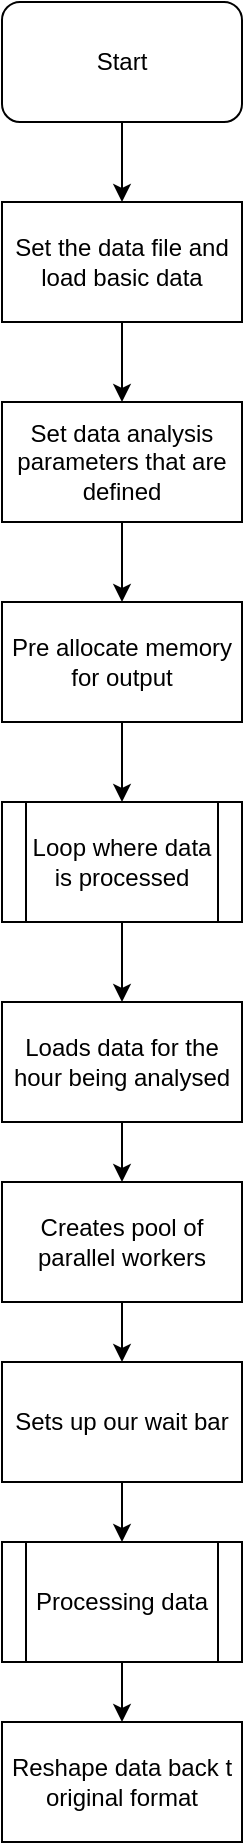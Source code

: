 <mxfile version="16.5.6" type="device"><diagram id="Z-_CwcrgehpPS4BVulxf" name="Page-1"><mxGraphModel dx="715" dy="895" grid="1" gridSize="10" guides="1" tooltips="1" connect="1" arrows="1" fold="1" page="1" pageScale="1" pageWidth="827" pageHeight="1169" math="0" shadow="0"><root><mxCell id="0"/><mxCell id="1" parent="0"/><mxCell id="TjB95iFZEYB1On0mzbbc-3" style="edgeStyle=orthogonalEdgeStyle;rounded=0;orthogonalLoop=1;jettySize=auto;html=1;entryX=0.5;entryY=0;entryDx=0;entryDy=0;" edge="1" parent="1" source="TjB95iFZEYB1On0mzbbc-1" target="TjB95iFZEYB1On0mzbbc-2"><mxGeometry relative="1" as="geometry"/></mxCell><mxCell id="TjB95iFZEYB1On0mzbbc-1" value="Start" style="rounded=1;whiteSpace=wrap;html=1;" vertex="1" parent="1"><mxGeometry x="340" y="40" width="120" height="60" as="geometry"/></mxCell><mxCell id="TjB95iFZEYB1On0mzbbc-5" style="edgeStyle=orthogonalEdgeStyle;rounded=0;orthogonalLoop=1;jettySize=auto;html=1;exitX=0.5;exitY=1;exitDx=0;exitDy=0;entryX=0.5;entryY=0;entryDx=0;entryDy=0;" edge="1" parent="1" source="TjB95iFZEYB1On0mzbbc-2" target="TjB95iFZEYB1On0mzbbc-4"><mxGeometry relative="1" as="geometry"/></mxCell><mxCell id="TjB95iFZEYB1On0mzbbc-2" value="Set the data file and load basic data" style="rounded=0;whiteSpace=wrap;html=1;" vertex="1" parent="1"><mxGeometry x="340" y="140" width="120" height="60" as="geometry"/></mxCell><mxCell id="TjB95iFZEYB1On0mzbbc-7" style="edgeStyle=orthogonalEdgeStyle;rounded=0;orthogonalLoop=1;jettySize=auto;html=1;entryX=0.5;entryY=0;entryDx=0;entryDy=0;" edge="1" parent="1" source="TjB95iFZEYB1On0mzbbc-4" target="TjB95iFZEYB1On0mzbbc-6"><mxGeometry relative="1" as="geometry"/></mxCell><mxCell id="TjB95iFZEYB1On0mzbbc-4" value="Set data analysis parameters that are defined" style="rounded=0;whiteSpace=wrap;html=1;" vertex="1" parent="1"><mxGeometry x="340" y="240" width="120" height="60" as="geometry"/></mxCell><mxCell id="TjB95iFZEYB1On0mzbbc-10" style="edgeStyle=orthogonalEdgeStyle;rounded=0;orthogonalLoop=1;jettySize=auto;html=1;" edge="1" parent="1" source="TjB95iFZEYB1On0mzbbc-6" target="TjB95iFZEYB1On0mzbbc-9"><mxGeometry relative="1" as="geometry"/></mxCell><mxCell id="TjB95iFZEYB1On0mzbbc-6" value="Pre allocate memory for output" style="rounded=0;whiteSpace=wrap;html=1;" vertex="1" parent="1"><mxGeometry x="340" y="340" width="120" height="60" as="geometry"/></mxCell><mxCell id="TjB95iFZEYB1On0mzbbc-12" style="edgeStyle=orthogonalEdgeStyle;rounded=0;orthogonalLoop=1;jettySize=auto;html=1;exitX=0.5;exitY=1;exitDx=0;exitDy=0;entryX=0.5;entryY=0;entryDx=0;entryDy=0;" edge="1" parent="1" source="TjB95iFZEYB1On0mzbbc-9" target="TjB95iFZEYB1On0mzbbc-11"><mxGeometry relative="1" as="geometry"/></mxCell><mxCell id="TjB95iFZEYB1On0mzbbc-9" value="Loop where data is processed" style="shape=process;whiteSpace=wrap;html=1;backgroundOutline=1;" vertex="1" parent="1"><mxGeometry x="340" y="440" width="120" height="60" as="geometry"/></mxCell><mxCell id="TjB95iFZEYB1On0mzbbc-14" style="edgeStyle=orthogonalEdgeStyle;rounded=0;orthogonalLoop=1;jettySize=auto;html=1;entryX=0.5;entryY=0;entryDx=0;entryDy=0;" edge="1" parent="1" source="TjB95iFZEYB1On0mzbbc-11" target="TjB95iFZEYB1On0mzbbc-13"><mxGeometry relative="1" as="geometry"/></mxCell><mxCell id="TjB95iFZEYB1On0mzbbc-11" value="Loads data for the hour being analysed" style="rounded=0;whiteSpace=wrap;html=1;" vertex="1" parent="1"><mxGeometry x="340" y="540" width="120" height="60" as="geometry"/></mxCell><mxCell id="TjB95iFZEYB1On0mzbbc-16" style="edgeStyle=orthogonalEdgeStyle;rounded=0;orthogonalLoop=1;jettySize=auto;html=1;entryX=0.5;entryY=0;entryDx=0;entryDy=0;" edge="1" parent="1" source="TjB95iFZEYB1On0mzbbc-13" target="TjB95iFZEYB1On0mzbbc-15"><mxGeometry relative="1" as="geometry"/></mxCell><mxCell id="TjB95iFZEYB1On0mzbbc-13" value="Creates pool of parallel workers" style="rounded=0;whiteSpace=wrap;html=1;" vertex="1" parent="1"><mxGeometry x="340" y="630" width="120" height="60" as="geometry"/></mxCell><mxCell id="TjB95iFZEYB1On0mzbbc-19" style="edgeStyle=orthogonalEdgeStyle;rounded=0;orthogonalLoop=1;jettySize=auto;html=1;entryX=0.5;entryY=0;entryDx=0;entryDy=0;" edge="1" parent="1" source="TjB95iFZEYB1On0mzbbc-15" target="TjB95iFZEYB1On0mzbbc-17"><mxGeometry relative="1" as="geometry"/></mxCell><mxCell id="TjB95iFZEYB1On0mzbbc-15" value="Sets up our wait bar" style="rounded=0;whiteSpace=wrap;html=1;" vertex="1" parent="1"><mxGeometry x="340" y="720" width="120" height="60" as="geometry"/></mxCell><mxCell id="TjB95iFZEYB1On0mzbbc-20" style="edgeStyle=orthogonalEdgeStyle;rounded=0;orthogonalLoop=1;jettySize=auto;html=1;exitX=0.5;exitY=1;exitDx=0;exitDy=0;entryX=0.5;entryY=0;entryDx=0;entryDy=0;" edge="1" parent="1" source="TjB95iFZEYB1On0mzbbc-17" target="TjB95iFZEYB1On0mzbbc-18"><mxGeometry relative="1" as="geometry"/></mxCell><mxCell id="TjB95iFZEYB1On0mzbbc-17" value="Processing data" style="shape=process;whiteSpace=wrap;html=1;backgroundOutline=1;" vertex="1" parent="1"><mxGeometry x="340" y="810" width="120" height="60" as="geometry"/></mxCell><mxCell id="TjB95iFZEYB1On0mzbbc-18" value="Reshape data back t original format" style="rounded=0;whiteSpace=wrap;html=1;" vertex="1" parent="1"><mxGeometry x="340" y="900" width="120" height="60" as="geometry"/></mxCell></root></mxGraphModel></diagram></mxfile>